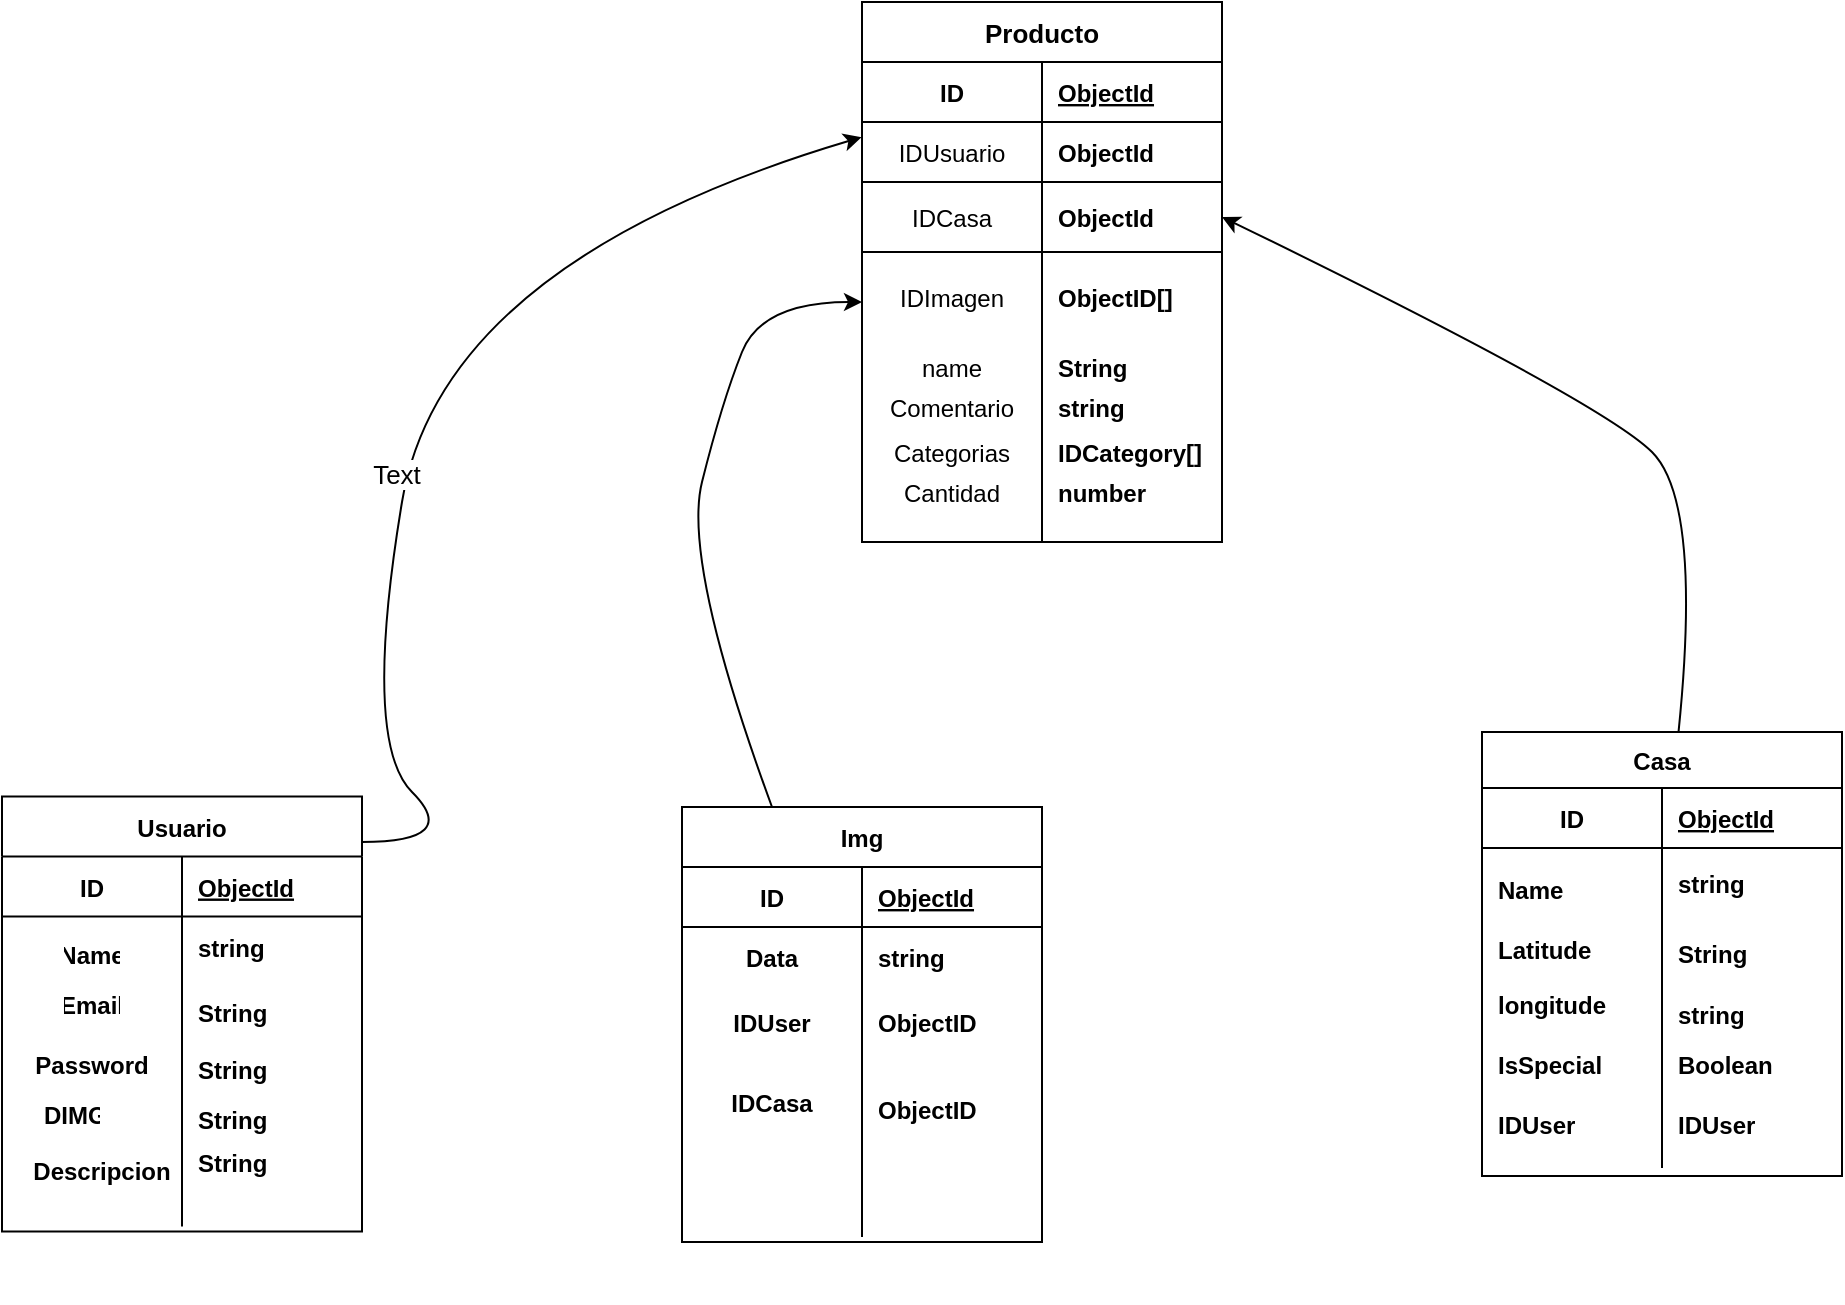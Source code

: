 <mxfile version="20.8.20" type="github">
  <diagram id="R2lEEEUBdFMjLlhIrx00" name="Page-1">
    <mxGraphModel dx="1615" dy="1945" grid="1" gridSize="10" guides="1" tooltips="1" connect="1" arrows="1" fold="1" page="1" pageScale="1" pageWidth="850" pageHeight="1100" math="0" shadow="0" extFonts="Permanent Marker^https://fonts.googleapis.com/css?family=Permanent+Marker">
      <root>
        <mxCell id="0" />
        <mxCell id="1" parent="0" />
        <mxCell id="bGT4mRZosUPGIIrD0Igc-23" value="Usuario" style="shape=table;startSize=30;container=1;collapsible=1;childLayout=tableLayout;fixedRows=1;rowLines=0;fontStyle=1;align=center;resizeLast=1;" vertex="1" parent="1">
          <mxGeometry x="130" y="187.25" width="180" height="217.5" as="geometry" />
        </mxCell>
        <mxCell id="bGT4mRZosUPGIIrD0Igc-24" value="" style="shape=tableRow;horizontal=0;startSize=0;swimlaneHead=0;swimlaneBody=0;fillColor=none;collapsible=0;dropTarget=0;points=[[0,0.5],[1,0.5]];portConstraint=eastwest;top=0;left=0;right=0;bottom=1;" vertex="1" parent="bGT4mRZosUPGIIrD0Igc-23">
          <mxGeometry y="30" width="180" height="30" as="geometry" />
        </mxCell>
        <mxCell id="bGT4mRZosUPGIIrD0Igc-25" value="ID" style="shape=partialRectangle;connectable=0;fillColor=none;top=0;left=0;bottom=0;right=0;fontStyle=1;overflow=hidden;" vertex="1" parent="bGT4mRZosUPGIIrD0Igc-24">
          <mxGeometry width="90" height="30" as="geometry">
            <mxRectangle width="90" height="30" as="alternateBounds" />
          </mxGeometry>
        </mxCell>
        <mxCell id="bGT4mRZosUPGIIrD0Igc-26" value="ObjectId" style="shape=partialRectangle;connectable=0;fillColor=none;top=0;left=0;bottom=0;right=0;align=left;spacingLeft=6;fontStyle=5;overflow=hidden;" vertex="1" parent="bGT4mRZosUPGIIrD0Igc-24">
          <mxGeometry x="90" width="90" height="30" as="geometry">
            <mxRectangle width="90" height="30" as="alternateBounds" />
          </mxGeometry>
        </mxCell>
        <mxCell id="bGT4mRZosUPGIIrD0Igc-27" value="" style="shape=tableRow;horizontal=0;startSize=0;swimlaneHead=0;swimlaneBody=0;fillColor=none;collapsible=0;dropTarget=0;points=[[0,0.5],[1,0.5]];portConstraint=eastwest;top=0;left=0;right=0;bottom=0;" vertex="1" parent="bGT4mRZosUPGIIrD0Igc-23">
          <mxGeometry y="60" width="180" height="30" as="geometry" />
        </mxCell>
        <mxCell id="bGT4mRZosUPGIIrD0Igc-28" value="" style="shape=partialRectangle;connectable=0;fillColor=none;top=0;left=0;bottom=0;right=0;editable=1;overflow=hidden;" vertex="1" parent="bGT4mRZosUPGIIrD0Igc-27">
          <mxGeometry width="90" height="30" as="geometry">
            <mxRectangle width="90" height="30" as="alternateBounds" />
          </mxGeometry>
        </mxCell>
        <mxCell id="bGT4mRZosUPGIIrD0Igc-29" value="string" style="shape=partialRectangle;connectable=0;fillColor=none;top=0;left=0;bottom=0;right=0;align=left;spacingLeft=6;overflow=hidden;fontStyle=1" vertex="1" parent="bGT4mRZosUPGIIrD0Igc-27">
          <mxGeometry x="90" width="90" height="30" as="geometry">
            <mxRectangle width="90" height="30" as="alternateBounds" />
          </mxGeometry>
        </mxCell>
        <mxCell id="bGT4mRZosUPGIIrD0Igc-30" value="" style="shape=tableRow;horizontal=0;startSize=0;swimlaneHead=0;swimlaneBody=0;fillColor=none;collapsible=0;dropTarget=0;points=[[0,0.5],[1,0.5]];portConstraint=eastwest;top=0;left=0;right=0;bottom=0;" vertex="1" parent="bGT4mRZosUPGIIrD0Igc-23">
          <mxGeometry y="90" width="180" height="35" as="geometry" />
        </mxCell>
        <mxCell id="bGT4mRZosUPGIIrD0Igc-31" value="" style="shape=partialRectangle;connectable=0;fillColor=none;top=0;left=0;bottom=0;right=0;editable=1;overflow=hidden;" vertex="1" parent="bGT4mRZosUPGIIrD0Igc-30">
          <mxGeometry width="90" height="35" as="geometry">
            <mxRectangle width="90" height="35" as="alternateBounds" />
          </mxGeometry>
        </mxCell>
        <mxCell id="bGT4mRZosUPGIIrD0Igc-32" value="String" style="shape=partialRectangle;connectable=0;fillColor=none;top=0;left=0;bottom=0;right=0;align=left;spacingLeft=6;overflow=hidden;fontStyle=1" vertex="1" parent="bGT4mRZosUPGIIrD0Igc-30">
          <mxGeometry x="90" width="90" height="35" as="geometry">
            <mxRectangle width="90" height="35" as="alternateBounds" />
          </mxGeometry>
        </mxCell>
        <mxCell id="bGT4mRZosUPGIIrD0Igc-33" value="" style="shape=tableRow;horizontal=0;startSize=0;swimlaneHead=0;swimlaneBody=0;fillColor=none;collapsible=0;dropTarget=0;points=[[0,0.5],[1,0.5]];portConstraint=eastwest;top=0;left=0;right=0;bottom=0;" vertex="1" parent="bGT4mRZosUPGIIrD0Igc-23">
          <mxGeometry y="125" width="180" height="90" as="geometry" />
        </mxCell>
        <mxCell id="bGT4mRZosUPGIIrD0Igc-34" value="" style="shape=partialRectangle;connectable=0;fillColor=none;top=0;left=0;bottom=0;right=0;editable=1;overflow=hidden;" vertex="1" parent="bGT4mRZosUPGIIrD0Igc-33">
          <mxGeometry width="90" height="90" as="geometry">
            <mxRectangle width="90" height="90" as="alternateBounds" />
          </mxGeometry>
        </mxCell>
        <mxCell id="bGT4mRZosUPGIIrD0Igc-35" value="" style="shape=partialRectangle;connectable=0;fillColor=none;top=0;left=0;bottom=0;right=0;align=left;spacingLeft=6;overflow=hidden;fontStyle=1" vertex="1" parent="bGT4mRZosUPGIIrD0Igc-33">
          <mxGeometry x="90" width="90" height="90" as="geometry">
            <mxRectangle width="90" height="90" as="alternateBounds" />
          </mxGeometry>
        </mxCell>
        <mxCell id="bGT4mRZosUPGIIrD0Igc-36" value="Name" style="shape=partialRectangle;connectable=0;fillColor=none;top=0;left=0;bottom=0;right=0;fontStyle=1;overflow=hidden;" vertex="1" parent="1">
          <mxGeometry x="160" y="251" width="30" height="30" as="geometry">
            <mxRectangle width="30" height="30" as="alternateBounds" />
          </mxGeometry>
        </mxCell>
        <mxCell id="bGT4mRZosUPGIIrD0Igc-37" value="Password" style="shape=partialRectangle;connectable=0;fillColor=none;top=0;left=0;bottom=0;right=0;fontStyle=1;overflow=hidden;" vertex="1" parent="1">
          <mxGeometry x="145" y="311" width="60" height="20" as="geometry">
            <mxRectangle width="30" height="30" as="alternateBounds" />
          </mxGeometry>
        </mxCell>
        <mxCell id="bGT4mRZosUPGIIrD0Igc-38" value="Email" style="shape=partialRectangle;connectable=0;fillColor=none;top=0;left=0;bottom=0;right=0;fontStyle=1;overflow=hidden;" vertex="1" parent="1">
          <mxGeometry x="160" y="276" width="30" height="30" as="geometry">
            <mxRectangle width="30" height="30" as="alternateBounds" />
          </mxGeometry>
        </mxCell>
        <mxCell id="bGT4mRZosUPGIIrD0Igc-39" value="String" style="shape=partialRectangle;connectable=0;fillColor=none;top=0;left=0;bottom=0;right=0;align=left;spacingLeft=6;overflow=hidden;fontStyle=1" vertex="1" parent="1">
          <mxGeometry x="220" y="306" width="110" height="35" as="geometry">
            <mxRectangle width="110" height="35" as="alternateBounds" />
          </mxGeometry>
        </mxCell>
        <mxCell id="bGT4mRZosUPGIIrD0Igc-40" value="String" style="shape=partialRectangle;connectable=0;fillColor=none;top=0;left=0;bottom=0;right=0;align=left;spacingLeft=6;overflow=hidden;fontStyle=1" vertex="1" parent="1">
          <mxGeometry x="220" y="331" width="110" height="35" as="geometry">
            <mxRectangle width="110" height="35" as="alternateBounds" />
          </mxGeometry>
        </mxCell>
        <mxCell id="bGT4mRZosUPGIIrD0Igc-41" value="String" style="shape=partialRectangle;connectable=0;fillColor=none;top=0;left=0;bottom=0;right=0;align=left;spacingLeft=6;overflow=hidden;fontStyle=1" vertex="1" parent="1">
          <mxGeometry x="220" y="350" width="110" height="40" as="geometry">
            <mxRectangle width="110" height="35" as="alternateBounds" />
          </mxGeometry>
        </mxCell>
        <mxCell id="bGT4mRZosUPGIIrD0Igc-43" value="IDIMG" style="shape=partialRectangle;connectable=0;fillColor=none;top=0;left=0;bottom=0;right=0;fontStyle=1;overflow=hidden;" vertex="1" parent="1">
          <mxGeometry x="150" y="331" width="30" height="30" as="geometry">
            <mxRectangle width="30" height="30" as="alternateBounds" />
          </mxGeometry>
        </mxCell>
        <mxCell id="bGT4mRZosUPGIIrD0Igc-44" value="Descripcion" style="shape=partialRectangle;connectable=0;fillColor=none;top=0;left=0;bottom=0;right=0;fontStyle=1;overflow=hidden;" vertex="1" parent="1">
          <mxGeometry x="145" y="357.5" width="70" height="32.5" as="geometry">
            <mxRectangle width="30" height="30" as="alternateBounds" />
          </mxGeometry>
        </mxCell>
        <mxCell id="bGT4mRZosUPGIIrD0Igc-45" value="" style="shape=partialRectangle;connectable=0;fillColor=none;top=0;left=0;bottom=0;right=0;fontStyle=1;overflow=hidden;" vertex="1" parent="1">
          <mxGeometry x="180" y="380" width="70" height="30" as="geometry">
            <mxRectangle width="30" height="30" as="alternateBounds" />
          </mxGeometry>
        </mxCell>
        <mxCell id="bGT4mRZosUPGIIrD0Igc-46" value="" style="shape=partialRectangle;connectable=0;fillColor=none;top=0;left=0;bottom=0;right=0;align=left;spacingLeft=6;overflow=hidden;fontStyle=1" vertex="1" parent="1">
          <mxGeometry x="300" y="400" width="110" height="40" as="geometry">
            <mxRectangle width="110" height="35" as="alternateBounds" />
          </mxGeometry>
        </mxCell>
        <mxCell id="bGT4mRZosUPGIIrD0Igc-47" value="Img" style="shape=table;startSize=30;container=1;collapsible=1;childLayout=tableLayout;fixedRows=1;rowLines=0;fontStyle=1;align=center;resizeLast=1;" vertex="1" parent="1">
          <mxGeometry x="470" y="192.5" width="180" height="217.5" as="geometry" />
        </mxCell>
        <mxCell id="bGT4mRZosUPGIIrD0Igc-48" value="" style="shape=tableRow;horizontal=0;startSize=0;swimlaneHead=0;swimlaneBody=0;fillColor=none;collapsible=0;dropTarget=0;points=[[0,0.5],[1,0.5]];portConstraint=eastwest;top=0;left=0;right=0;bottom=1;" vertex="1" parent="bGT4mRZosUPGIIrD0Igc-47">
          <mxGeometry y="30" width="180" height="30" as="geometry" />
        </mxCell>
        <mxCell id="bGT4mRZosUPGIIrD0Igc-49" value="ID" style="shape=partialRectangle;connectable=0;fillColor=none;top=0;left=0;bottom=0;right=0;fontStyle=1;overflow=hidden;" vertex="1" parent="bGT4mRZosUPGIIrD0Igc-48">
          <mxGeometry width="90" height="30" as="geometry">
            <mxRectangle width="90" height="30" as="alternateBounds" />
          </mxGeometry>
        </mxCell>
        <mxCell id="bGT4mRZosUPGIIrD0Igc-50" value="ObjectId" style="shape=partialRectangle;connectable=0;fillColor=none;top=0;left=0;bottom=0;right=0;align=left;spacingLeft=6;fontStyle=5;overflow=hidden;" vertex="1" parent="bGT4mRZosUPGIIrD0Igc-48">
          <mxGeometry x="90" width="90" height="30" as="geometry">
            <mxRectangle width="90" height="30" as="alternateBounds" />
          </mxGeometry>
        </mxCell>
        <mxCell id="bGT4mRZosUPGIIrD0Igc-51" value="" style="shape=tableRow;horizontal=0;startSize=0;swimlaneHead=0;swimlaneBody=0;fillColor=none;collapsible=0;dropTarget=0;points=[[0,0.5],[1,0.5]];portConstraint=eastwest;top=0;left=0;right=0;bottom=0;" vertex="1" parent="bGT4mRZosUPGIIrD0Igc-47">
          <mxGeometry y="60" width="180" height="30" as="geometry" />
        </mxCell>
        <mxCell id="bGT4mRZosUPGIIrD0Igc-52" value="Data" style="shape=partialRectangle;connectable=0;fillColor=none;top=0;left=0;bottom=0;right=0;editable=1;overflow=hidden;fontStyle=1" vertex="1" parent="bGT4mRZosUPGIIrD0Igc-51">
          <mxGeometry width="90" height="30" as="geometry">
            <mxRectangle width="90" height="30" as="alternateBounds" />
          </mxGeometry>
        </mxCell>
        <mxCell id="bGT4mRZosUPGIIrD0Igc-53" value="string" style="shape=partialRectangle;connectable=0;fillColor=none;top=0;left=0;bottom=0;right=0;align=left;spacingLeft=6;overflow=hidden;fontStyle=1" vertex="1" parent="bGT4mRZosUPGIIrD0Igc-51">
          <mxGeometry x="90" width="90" height="30" as="geometry">
            <mxRectangle width="90" height="30" as="alternateBounds" />
          </mxGeometry>
        </mxCell>
        <mxCell id="bGT4mRZosUPGIIrD0Igc-54" value="" style="shape=tableRow;horizontal=0;startSize=0;swimlaneHead=0;swimlaneBody=0;fillColor=none;collapsible=0;dropTarget=0;points=[[0,0.5],[1,0.5]];portConstraint=eastwest;top=0;left=0;right=0;bottom=0;" vertex="1" parent="bGT4mRZosUPGIIrD0Igc-47">
          <mxGeometry y="90" width="180" height="35" as="geometry" />
        </mxCell>
        <mxCell id="bGT4mRZosUPGIIrD0Igc-55" value="IDUser" style="shape=partialRectangle;connectable=0;fillColor=none;top=0;left=0;bottom=0;right=0;editable=1;overflow=hidden;fontStyle=1" vertex="1" parent="bGT4mRZosUPGIIrD0Igc-54">
          <mxGeometry width="90" height="35" as="geometry">
            <mxRectangle width="90" height="35" as="alternateBounds" />
          </mxGeometry>
        </mxCell>
        <mxCell id="bGT4mRZosUPGIIrD0Igc-56" value="ObjectID" style="shape=partialRectangle;connectable=0;fillColor=none;top=0;left=0;bottom=0;right=0;align=left;spacingLeft=6;overflow=hidden;fontStyle=1" vertex="1" parent="bGT4mRZosUPGIIrD0Igc-54">
          <mxGeometry x="90" width="90" height="35" as="geometry">
            <mxRectangle width="90" height="35" as="alternateBounds" />
          </mxGeometry>
        </mxCell>
        <mxCell id="bGT4mRZosUPGIIrD0Igc-57" value="" style="shape=tableRow;horizontal=0;startSize=0;swimlaneHead=0;swimlaneBody=0;fillColor=none;collapsible=0;dropTarget=0;points=[[0,0.5],[1,0.5]];portConstraint=eastwest;top=0;left=0;right=0;bottom=0;" vertex="1" parent="bGT4mRZosUPGIIrD0Igc-47">
          <mxGeometry y="125" width="180" height="90" as="geometry" />
        </mxCell>
        <mxCell id="bGT4mRZosUPGIIrD0Igc-58" value="" style="shape=partialRectangle;connectable=0;fillColor=none;top=0;left=0;bottom=0;right=0;editable=1;overflow=hidden;" vertex="1" parent="bGT4mRZosUPGIIrD0Igc-57">
          <mxGeometry width="90" height="90" as="geometry">
            <mxRectangle width="90" height="90" as="alternateBounds" />
          </mxGeometry>
        </mxCell>
        <mxCell id="bGT4mRZosUPGIIrD0Igc-59" value="" style="shape=partialRectangle;connectable=0;fillColor=none;top=0;left=0;bottom=0;right=0;align=left;spacingLeft=6;overflow=hidden;fontStyle=1" vertex="1" parent="bGT4mRZosUPGIIrD0Igc-57">
          <mxGeometry x="90" width="90" height="90" as="geometry">
            <mxRectangle width="90" height="90" as="alternateBounds" />
          </mxGeometry>
        </mxCell>
        <mxCell id="bGT4mRZosUPGIIrD0Igc-60" value="Casa" style="shape=table;startSize=28;container=1;collapsible=1;childLayout=tableLayout;fixedRows=1;rowLines=0;fontStyle=1;align=center;resizeLast=1;" vertex="1" parent="1">
          <mxGeometry x="870" y="155" width="180" height="222" as="geometry" />
        </mxCell>
        <mxCell id="bGT4mRZosUPGIIrD0Igc-61" value="" style="shape=tableRow;horizontal=0;startSize=0;swimlaneHead=0;swimlaneBody=0;fillColor=none;collapsible=0;dropTarget=0;points=[[0,0.5],[1,0.5]];portConstraint=eastwest;top=0;left=0;right=0;bottom=1;" vertex="1" parent="bGT4mRZosUPGIIrD0Igc-60">
          <mxGeometry y="28" width="180" height="30" as="geometry" />
        </mxCell>
        <mxCell id="bGT4mRZosUPGIIrD0Igc-62" value="ID" style="shape=partialRectangle;connectable=0;fillColor=none;top=0;left=0;bottom=0;right=0;fontStyle=1;overflow=hidden;" vertex="1" parent="bGT4mRZosUPGIIrD0Igc-61">
          <mxGeometry width="90" height="30" as="geometry">
            <mxRectangle width="90" height="30" as="alternateBounds" />
          </mxGeometry>
        </mxCell>
        <mxCell id="bGT4mRZosUPGIIrD0Igc-63" value="ObjectId" style="shape=partialRectangle;connectable=0;fillColor=none;top=0;left=0;bottom=0;right=0;align=left;spacingLeft=6;fontStyle=5;overflow=hidden;" vertex="1" parent="bGT4mRZosUPGIIrD0Igc-61">
          <mxGeometry x="90" width="90" height="30" as="geometry">
            <mxRectangle width="90" height="30" as="alternateBounds" />
          </mxGeometry>
        </mxCell>
        <mxCell id="bGT4mRZosUPGIIrD0Igc-64" value="" style="shape=tableRow;horizontal=0;startSize=0;swimlaneHead=0;swimlaneBody=0;fillColor=none;collapsible=0;dropTarget=0;points=[[0,0.5],[1,0.5]];portConstraint=eastwest;top=0;left=0;right=0;bottom=0;" vertex="1" parent="bGT4mRZosUPGIIrD0Igc-60">
          <mxGeometry y="58" width="180" height="35" as="geometry" />
        </mxCell>
        <mxCell id="bGT4mRZosUPGIIrD0Igc-65" value="" style="shape=partialRectangle;connectable=0;fillColor=none;top=0;left=0;bottom=0;right=0;editable=1;overflow=hidden;" vertex="1" parent="bGT4mRZosUPGIIrD0Igc-64">
          <mxGeometry width="90" height="35" as="geometry">
            <mxRectangle width="90" height="35" as="alternateBounds" />
          </mxGeometry>
        </mxCell>
        <mxCell id="bGT4mRZosUPGIIrD0Igc-66" value="string" style="shape=partialRectangle;connectable=0;fillColor=none;top=0;left=0;bottom=0;right=0;align=left;spacingLeft=6;overflow=hidden;fontStyle=1" vertex="1" parent="bGT4mRZosUPGIIrD0Igc-64">
          <mxGeometry x="90" width="90" height="35" as="geometry">
            <mxRectangle width="90" height="35" as="alternateBounds" />
          </mxGeometry>
        </mxCell>
        <mxCell id="bGT4mRZosUPGIIrD0Igc-67" value="" style="shape=tableRow;horizontal=0;startSize=0;swimlaneHead=0;swimlaneBody=0;fillColor=none;collapsible=0;dropTarget=0;points=[[0,0.5],[1,0.5]];portConstraint=eastwest;top=0;left=0;right=0;bottom=0;" vertex="1" parent="bGT4mRZosUPGIIrD0Igc-60">
          <mxGeometry y="93" width="180" height="35" as="geometry" />
        </mxCell>
        <mxCell id="bGT4mRZosUPGIIrD0Igc-68" value="" style="shape=partialRectangle;connectable=0;fillColor=none;top=0;left=0;bottom=0;right=0;editable=1;overflow=hidden;" vertex="1" parent="bGT4mRZosUPGIIrD0Igc-67">
          <mxGeometry width="90" height="35" as="geometry">
            <mxRectangle width="90" height="35" as="alternateBounds" />
          </mxGeometry>
        </mxCell>
        <mxCell id="bGT4mRZosUPGIIrD0Igc-69" value="String" style="shape=partialRectangle;connectable=0;fillColor=none;top=0;left=0;bottom=0;right=0;align=left;spacingLeft=6;overflow=hidden;fontStyle=1" vertex="1" parent="bGT4mRZosUPGIIrD0Igc-67">
          <mxGeometry x="90" width="90" height="35" as="geometry">
            <mxRectangle width="90" height="35" as="alternateBounds" />
          </mxGeometry>
        </mxCell>
        <mxCell id="bGT4mRZosUPGIIrD0Igc-70" value="" style="shape=tableRow;horizontal=0;startSize=0;swimlaneHead=0;swimlaneBody=0;fillColor=none;collapsible=0;dropTarget=0;points=[[0,0.5],[1,0.5]];portConstraint=eastwest;top=0;left=0;right=0;bottom=0;" vertex="1" parent="bGT4mRZosUPGIIrD0Igc-60">
          <mxGeometry y="128" width="180" height="90" as="geometry" />
        </mxCell>
        <mxCell id="bGT4mRZosUPGIIrD0Igc-71" value="" style="shape=partialRectangle;connectable=0;fillColor=none;top=0;left=0;bottom=0;right=0;editable=1;overflow=hidden;" vertex="1" parent="bGT4mRZosUPGIIrD0Igc-70">
          <mxGeometry width="90" height="90" as="geometry">
            <mxRectangle width="90" height="90" as="alternateBounds" />
          </mxGeometry>
        </mxCell>
        <mxCell id="bGT4mRZosUPGIIrD0Igc-72" value="" style="shape=partialRectangle;connectable=0;fillColor=none;top=0;left=0;bottom=0;right=0;align=left;spacingLeft=6;overflow=hidden;fontStyle=1" vertex="1" parent="bGT4mRZosUPGIIrD0Igc-70">
          <mxGeometry x="90" width="90" height="90" as="geometry">
            <mxRectangle width="90" height="90" as="alternateBounds" />
          </mxGeometry>
        </mxCell>
        <mxCell id="bGT4mRZosUPGIIrD0Igc-73" value="Name" style="shape=partialRectangle;connectable=0;fillColor=none;top=0;left=0;bottom=0;right=0;align=left;spacingLeft=6;overflow=hidden;fontStyle=1" vertex="1" parent="1">
          <mxGeometry x="870" y="218.5" width="90" height="30" as="geometry">
            <mxRectangle width="90" height="30" as="alternateBounds" />
          </mxGeometry>
        </mxCell>
        <mxCell id="bGT4mRZosUPGIIrD0Igc-74" value="Latitude" style="shape=partialRectangle;connectable=0;fillColor=none;top=0;left=0;bottom=0;right=0;align=left;spacingLeft=6;overflow=hidden;fontStyle=1" vertex="1" parent="1">
          <mxGeometry x="870" y="248.5" width="90" height="30" as="geometry">
            <mxRectangle width="90" height="30" as="alternateBounds" />
          </mxGeometry>
        </mxCell>
        <mxCell id="bGT4mRZosUPGIIrD0Igc-75" value="longitude" style="shape=partialRectangle;connectable=0;fillColor=none;top=0;left=0;bottom=0;right=0;align=left;spacingLeft=6;overflow=hidden;fontStyle=1" vertex="1" parent="1">
          <mxGeometry x="870" y="276" width="90" height="30" as="geometry">
            <mxRectangle width="90" height="30" as="alternateBounds" />
          </mxGeometry>
        </mxCell>
        <mxCell id="bGT4mRZosUPGIIrD0Igc-76" value="string" style="shape=partialRectangle;connectable=0;fillColor=none;top=0;left=0;bottom=0;right=0;align=left;spacingLeft=6;overflow=hidden;fontStyle=1" vertex="1" parent="1">
          <mxGeometry x="960" y="281" width="90" height="30" as="geometry">
            <mxRectangle width="90" height="30" as="alternateBounds" />
          </mxGeometry>
        </mxCell>
        <mxCell id="bGT4mRZosUPGIIrD0Igc-77" value="IsSpecial" style="shape=partialRectangle;connectable=0;fillColor=none;top=0;left=0;bottom=0;right=0;align=left;spacingLeft=6;overflow=hidden;fontStyle=1" vertex="1" parent="1">
          <mxGeometry x="870" y="306" width="90" height="30" as="geometry">
            <mxRectangle width="90" height="30" as="alternateBounds" />
          </mxGeometry>
        </mxCell>
        <mxCell id="bGT4mRZosUPGIIrD0Igc-78" value="Boolean" style="shape=partialRectangle;connectable=0;fillColor=none;top=0;left=0;bottom=0;right=0;align=left;spacingLeft=6;overflow=hidden;fontStyle=1" vertex="1" parent="1">
          <mxGeometry x="960" y="306" width="90" height="30" as="geometry">
            <mxRectangle width="90" height="30" as="alternateBounds" />
          </mxGeometry>
        </mxCell>
        <mxCell id="bGT4mRZosUPGIIrD0Igc-79" value="IDUser" style="shape=partialRectangle;connectable=0;fillColor=none;top=0;left=0;bottom=0;right=0;align=left;spacingLeft=6;overflow=hidden;fontStyle=1" vertex="1" parent="1">
          <mxGeometry x="870" y="336" width="90" height="30" as="geometry">
            <mxRectangle width="90" height="30" as="alternateBounds" />
          </mxGeometry>
        </mxCell>
        <mxCell id="bGT4mRZosUPGIIrD0Igc-80" value="IDUser" style="shape=partialRectangle;connectable=0;fillColor=none;top=0;left=0;bottom=0;right=0;align=left;spacingLeft=6;overflow=hidden;fontStyle=1" vertex="1" parent="1">
          <mxGeometry x="960" y="336" width="90" height="30" as="geometry">
            <mxRectangle width="90" height="30" as="alternateBounds" />
          </mxGeometry>
        </mxCell>
        <mxCell id="bGT4mRZosUPGIIrD0Igc-85" value="IDCasa" style="shape=partialRectangle;connectable=0;fillColor=none;top=0;left=0;bottom=0;right=0;editable=1;overflow=hidden;fontStyle=1" vertex="1" parent="1">
          <mxGeometry x="470" y="322.5" width="90" height="35" as="geometry">
            <mxRectangle width="90" height="35" as="alternateBounds" />
          </mxGeometry>
        </mxCell>
        <mxCell id="bGT4mRZosUPGIIrD0Igc-90" value="ObjectID" style="shape=partialRectangle;connectable=0;fillColor=none;top=0;left=0;bottom=0;right=0;align=left;spacingLeft=6;overflow=hidden;fontStyle=1" vertex="1" parent="1">
          <mxGeometry x="560" y="326" width="90" height="35" as="geometry">
            <mxRectangle width="90" height="35" as="alternateBounds" />
          </mxGeometry>
        </mxCell>
        <mxCell id="bGT4mRZosUPGIIrD0Igc-104" value="Producto" style="shape=table;startSize=30;container=1;collapsible=1;childLayout=tableLayout;fixedRows=1;rowLines=10;fontStyle=1;align=center;resizeLast=1;columnsLines=8;fontSize=13;strokeWidth=1;" vertex="1" parent="1">
          <mxGeometry x="560" y="-210" width="180" height="270" as="geometry">
            <mxRectangle x="370" y="-140" width="90" height="30" as="alternateBounds" />
          </mxGeometry>
        </mxCell>
        <mxCell id="bGT4mRZosUPGIIrD0Igc-105" value="" style="shape=tableRow;horizontal=0;startSize=0;swimlaneHead=0;swimlaneBody=0;fillColor=none;collapsible=0;dropTarget=0;points=[[0,0.5],[1,0.5]];portConstraint=eastwest;top=0;left=0;right=0;bottom=1;" vertex="1" parent="bGT4mRZosUPGIIrD0Igc-104">
          <mxGeometry y="30" width="180" height="30" as="geometry" />
        </mxCell>
        <mxCell id="bGT4mRZosUPGIIrD0Igc-106" value="ID" style="shape=partialRectangle;connectable=0;fillColor=none;top=0;left=0;bottom=0;right=0;fontStyle=1;overflow=hidden;" vertex="1" parent="bGT4mRZosUPGIIrD0Igc-105">
          <mxGeometry width="90" height="30" as="geometry">
            <mxRectangle width="90" height="30" as="alternateBounds" />
          </mxGeometry>
        </mxCell>
        <mxCell id="bGT4mRZosUPGIIrD0Igc-107" value="ObjectId" style="shape=partialRectangle;connectable=0;fillColor=none;top=0;left=0;bottom=0;right=0;align=left;spacingLeft=6;fontStyle=5;overflow=hidden;" vertex="1" parent="bGT4mRZosUPGIIrD0Igc-105">
          <mxGeometry x="90" width="90" height="30" as="geometry">
            <mxRectangle width="90" height="30" as="alternateBounds" />
          </mxGeometry>
        </mxCell>
        <mxCell id="bGT4mRZosUPGIIrD0Igc-108" value="" style="shape=tableRow;horizontal=0;startSize=0;swimlaneHead=0;swimlaneBody=0;fillColor=none;collapsible=0;dropTarget=0;points=[[0,0.5],[1,0.5]];portConstraint=eastwest;top=0;left=0;right=0;bottom=0;" vertex="1" parent="bGT4mRZosUPGIIrD0Igc-104">
          <mxGeometry y="60" width="180" height="30" as="geometry" />
        </mxCell>
        <mxCell id="bGT4mRZosUPGIIrD0Igc-109" value="IDUsuario" style="shape=partialRectangle;connectable=0;fillColor=none;top=0;left=0;bottom=0;right=0;editable=1;overflow=hidden;" vertex="1" parent="bGT4mRZosUPGIIrD0Igc-108">
          <mxGeometry width="90" height="30" as="geometry">
            <mxRectangle width="90" height="30" as="alternateBounds" />
          </mxGeometry>
        </mxCell>
        <mxCell id="bGT4mRZosUPGIIrD0Igc-110" value="ObjectId" style="shape=partialRectangle;connectable=0;fillColor=none;top=0;left=0;bottom=0;right=0;align=left;spacingLeft=6;overflow=hidden;fontStyle=1" vertex="1" parent="bGT4mRZosUPGIIrD0Igc-108">
          <mxGeometry x="90" width="90" height="30" as="geometry">
            <mxRectangle width="90" height="30" as="alternateBounds" />
          </mxGeometry>
        </mxCell>
        <mxCell id="bGT4mRZosUPGIIrD0Igc-111" value="" style="shape=tableRow;horizontal=0;startSize=0;swimlaneHead=0;swimlaneBody=0;fillColor=none;collapsible=0;dropTarget=0;points=[[0,0.5],[1,0.5]];portConstraint=eastwest;top=0;left=0;right=0;bottom=0;" vertex="1" parent="bGT4mRZosUPGIIrD0Igc-104">
          <mxGeometry y="90" width="180" height="35" as="geometry" />
        </mxCell>
        <mxCell id="bGT4mRZosUPGIIrD0Igc-112" value="IDCasa" style="shape=partialRectangle;connectable=0;fillColor=none;top=0;left=0;bottom=0;right=0;editable=1;overflow=hidden;" vertex="1" parent="bGT4mRZosUPGIIrD0Igc-111">
          <mxGeometry width="90" height="35" as="geometry">
            <mxRectangle width="90" height="35" as="alternateBounds" />
          </mxGeometry>
        </mxCell>
        <mxCell id="bGT4mRZosUPGIIrD0Igc-113" value="ObjectId" style="shape=partialRectangle;connectable=0;fillColor=none;top=0;left=0;bottom=0;right=0;align=left;spacingLeft=6;overflow=hidden;fontStyle=1" vertex="1" parent="bGT4mRZosUPGIIrD0Igc-111">
          <mxGeometry x="90" width="90" height="35" as="geometry">
            <mxRectangle width="90" height="35" as="alternateBounds" />
          </mxGeometry>
        </mxCell>
        <mxCell id="bGT4mRZosUPGIIrD0Igc-114" value="" style="shape=tableRow;horizontal=0;startSize=0;swimlaneHead=0;swimlaneBody=0;fillColor=none;collapsible=0;dropTarget=0;points=[[0,0.5],[1,0.5]];portConstraint=eastwest;top=0;left=0;right=0;bottom=0;" vertex="1" parent="bGT4mRZosUPGIIrD0Igc-104">
          <mxGeometry y="125" width="180" height="145" as="geometry" />
        </mxCell>
        <mxCell id="bGT4mRZosUPGIIrD0Igc-115" value="" style="shape=partialRectangle;connectable=0;fillColor=none;top=0;left=0;bottom=0;right=0;editable=1;overflow=hidden;" vertex="1" parent="bGT4mRZosUPGIIrD0Igc-114">
          <mxGeometry width="90" height="145" as="geometry">
            <mxRectangle width="90" height="145" as="alternateBounds" />
          </mxGeometry>
        </mxCell>
        <mxCell id="bGT4mRZosUPGIIrD0Igc-116" value="" style="shape=partialRectangle;connectable=0;fillColor=none;top=0;left=0;bottom=0;right=0;align=left;spacingLeft=6;overflow=hidden;fontStyle=1" vertex="1" parent="bGT4mRZosUPGIIrD0Igc-114">
          <mxGeometry x="90" width="90" height="145" as="geometry">
            <mxRectangle width="90" height="145" as="alternateBounds" />
          </mxGeometry>
        </mxCell>
        <mxCell id="bGT4mRZosUPGIIrD0Igc-117" value="IDImagen" style="shape=partialRectangle;connectable=0;fillColor=none;top=0;left=0;bottom=0;right=0;editable=1;overflow=hidden;" vertex="1" parent="1">
          <mxGeometry x="560" y="-80" width="90" height="35" as="geometry">
            <mxRectangle width="90" height="35" as="alternateBounds" />
          </mxGeometry>
        </mxCell>
        <mxCell id="bGT4mRZosUPGIIrD0Igc-118" value="name" style="shape=partialRectangle;connectable=0;fillColor=none;top=0;left=0;bottom=0;right=0;editable=1;overflow=hidden;" vertex="1" parent="1">
          <mxGeometry x="560" y="-45" width="90" height="35" as="geometry">
            <mxRectangle width="90" height="35" as="alternateBounds" />
          </mxGeometry>
        </mxCell>
        <mxCell id="bGT4mRZosUPGIIrD0Igc-119" value="ObjectID[]" style="shape=partialRectangle;connectable=0;fillColor=none;top=0;left=0;bottom=0;right=0;align=left;spacingLeft=6;overflow=hidden;fontStyle=1" vertex="1" parent="1">
          <mxGeometry x="650" y="-80" width="90" height="35" as="geometry">
            <mxRectangle width="90" height="35" as="alternateBounds" />
          </mxGeometry>
        </mxCell>
        <mxCell id="bGT4mRZosUPGIIrD0Igc-120" value="String" style="shape=partialRectangle;connectable=0;fillColor=none;top=0;left=0;bottom=0;right=0;align=left;spacingLeft=6;overflow=hidden;fontStyle=1" vertex="1" parent="1">
          <mxGeometry x="650" y="-45" width="90" height="35" as="geometry">
            <mxRectangle width="90" height="35" as="alternateBounds" />
          </mxGeometry>
        </mxCell>
        <mxCell id="bGT4mRZosUPGIIrD0Igc-121" value="Comentario" style="shape=partialRectangle;connectable=0;fillColor=none;top=0;left=0;bottom=0;right=0;editable=1;overflow=hidden;" vertex="1" parent="1">
          <mxGeometry x="560" y="-25" width="90" height="35" as="geometry">
            <mxRectangle width="90" height="30" as="alternateBounds" />
          </mxGeometry>
        </mxCell>
        <mxCell id="bGT4mRZosUPGIIrD0Igc-122" value="string" style="shape=partialRectangle;connectable=0;fillColor=none;top=0;left=0;bottom=0;right=0;align=left;spacingLeft=6;overflow=hidden;fontStyle=1" vertex="1" parent="1">
          <mxGeometry x="650" y="-22.5" width="90" height="30" as="geometry">
            <mxRectangle width="90" height="30" as="alternateBounds" />
          </mxGeometry>
        </mxCell>
        <mxCell id="bGT4mRZosUPGIIrD0Igc-123" value="Categorias" style="shape=partialRectangle;connectable=0;fillColor=none;top=0;left=0;bottom=0;right=0;editable=1;overflow=hidden;" vertex="1" parent="1">
          <mxGeometry x="560" width="90" height="30" as="geometry">
            <mxRectangle width="90" height="30" as="alternateBounds" />
          </mxGeometry>
        </mxCell>
        <mxCell id="bGT4mRZosUPGIIrD0Igc-124" value="IDCategory[]" style="shape=partialRectangle;connectable=0;fillColor=none;top=0;left=0;bottom=0;right=0;align=left;spacingLeft=6;overflow=hidden;fontStyle=1" vertex="1" parent="1">
          <mxGeometry x="650" width="90" height="30" as="geometry">
            <mxRectangle width="90" height="30" as="alternateBounds" />
          </mxGeometry>
        </mxCell>
        <mxCell id="bGT4mRZosUPGIIrD0Igc-125" value="Cantidad" style="shape=partialRectangle;connectable=0;fillColor=none;top=0;left=0;bottom=0;right=0;editable=1;overflow=hidden;" vertex="1" parent="1">
          <mxGeometry x="560" y="20" width="90" height="30" as="geometry">
            <mxRectangle width="90" height="30" as="alternateBounds" />
          </mxGeometry>
        </mxCell>
        <mxCell id="bGT4mRZosUPGIIrD0Igc-126" value="number" style="shape=partialRectangle;connectable=0;fillColor=none;top=0;left=0;bottom=0;right=0;align=left;spacingLeft=6;overflow=hidden;fontStyle=1" vertex="1" parent="1">
          <mxGeometry x="650" y="20" width="90" height="30" as="geometry">
            <mxRectangle width="90" height="30" as="alternateBounds" />
          </mxGeometry>
        </mxCell>
        <mxCell id="bGT4mRZosUPGIIrD0Igc-127" value="" style="curved=1;endArrow=classic;html=1;rounded=0;fontSize=13;entryX=-0.001;entryY=0.253;entryDx=0;entryDy=0;entryPerimeter=0;" edge="1" parent="1" target="bGT4mRZosUPGIIrD0Igc-108">
          <mxGeometry width="50" height="50" relative="1" as="geometry">
            <mxPoint x="310" y="210" as="sourcePoint" />
            <mxPoint x="360" y="160" as="targetPoint" />
            <Array as="points">
              <mxPoint x="360" y="210" />
              <mxPoint x="310" y="160" />
              <mxPoint x="350" y="-80" />
            </Array>
          </mxGeometry>
        </mxCell>
        <mxCell id="bGT4mRZosUPGIIrD0Igc-128" value="Text" style="edgeLabel;html=1;align=center;verticalAlign=middle;resizable=0;points=[];fontSize=13;" vertex="1" connectable="0" parent="bGT4mRZosUPGIIrD0Igc-127">
          <mxGeometry x="-0.124" y="5" relative="1" as="geometry">
            <mxPoint as="offset" />
          </mxGeometry>
        </mxCell>
        <mxCell id="bGT4mRZosUPGIIrD0Igc-129" value="" style="curved=1;endArrow=classic;html=1;rounded=0;fontSize=13;exitX=0.25;exitY=0;exitDx=0;exitDy=0;" edge="1" parent="1" source="bGT4mRZosUPGIIrD0Igc-47">
          <mxGeometry width="50" height="50" relative="1" as="geometry">
            <mxPoint x="510" y="-10" as="sourcePoint" />
            <mxPoint x="560" y="-60" as="targetPoint" />
            <Array as="points">
              <mxPoint x="470" y="70" />
              <mxPoint x="490" y="-10" />
              <mxPoint x="510" y="-60" />
            </Array>
          </mxGeometry>
        </mxCell>
        <mxCell id="bGT4mRZosUPGIIrD0Igc-130" value="" style="curved=1;endArrow=classic;html=1;rounded=0;fontSize=13;exitX=0.546;exitY=-0.001;exitDx=0;exitDy=0;exitPerimeter=0;entryX=1;entryY=0.5;entryDx=0;entryDy=0;" edge="1" parent="1" source="bGT4mRZosUPGIIrD0Igc-60" target="bGT4mRZosUPGIIrD0Igc-111">
          <mxGeometry width="50" height="50" relative="1" as="geometry">
            <mxPoint x="930" y="40" as="sourcePoint" />
            <mxPoint x="980" y="-10" as="targetPoint" />
            <Array as="points">
              <mxPoint x="980" y="40" />
              <mxPoint x="930" y="-10" />
            </Array>
          </mxGeometry>
        </mxCell>
      </root>
    </mxGraphModel>
  </diagram>
</mxfile>
